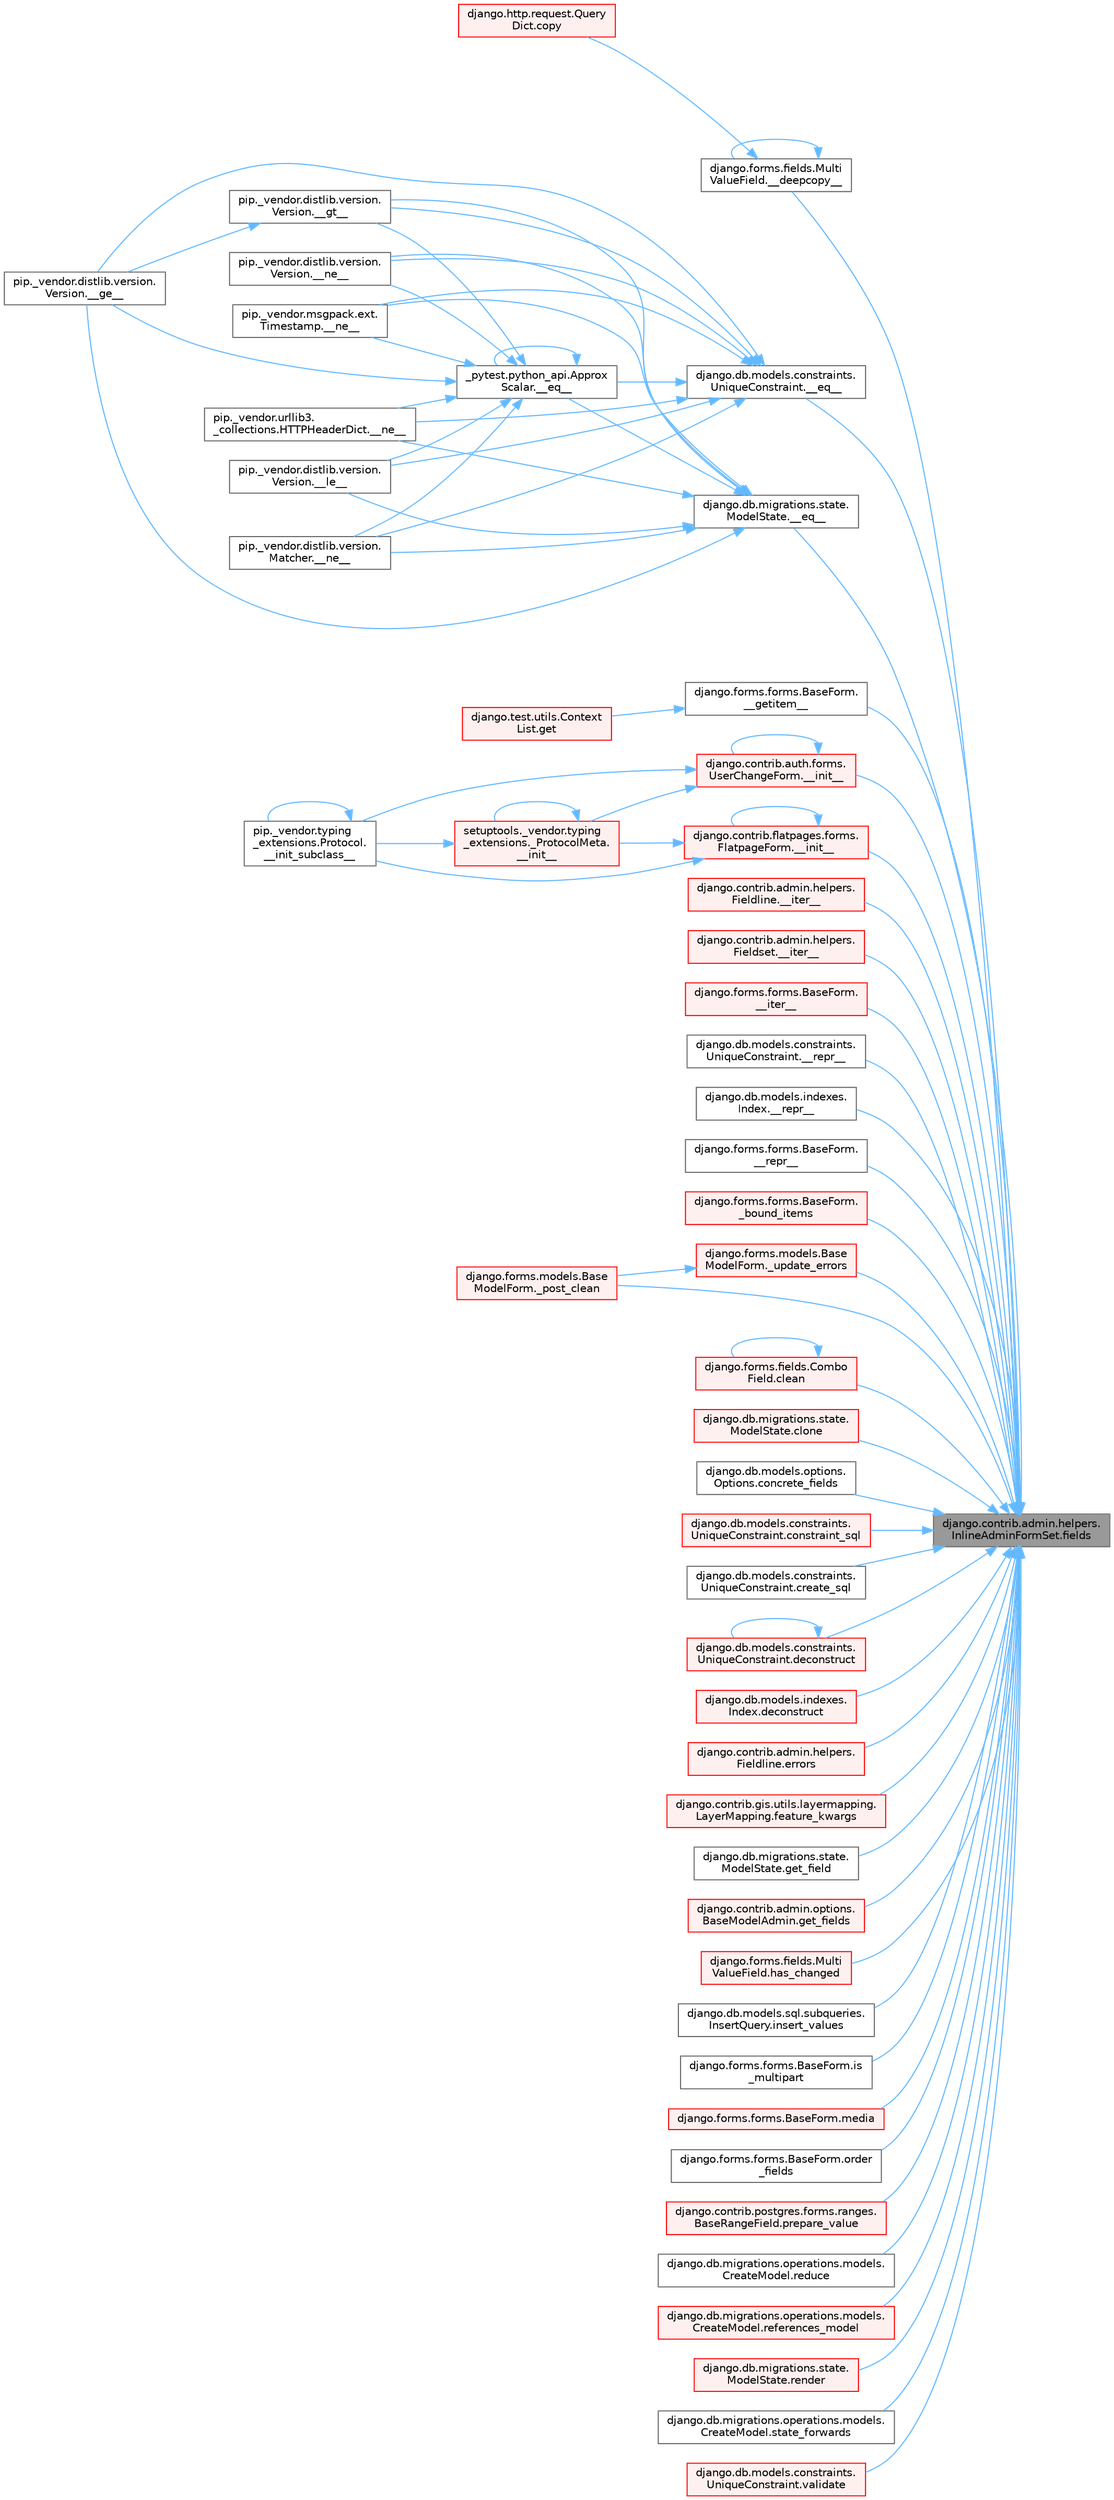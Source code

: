 digraph "django.contrib.admin.helpers.InlineAdminFormSet.fields"
{
 // LATEX_PDF_SIZE
  bgcolor="transparent";
  edge [fontname=Helvetica,fontsize=10,labelfontname=Helvetica,labelfontsize=10];
  node [fontname=Helvetica,fontsize=10,shape=box,height=0.2,width=0.4];
  rankdir="RL";
  Node1 [id="Node000001",label="django.contrib.admin.helpers.\lInlineAdminFormSet.fields",height=0.2,width=0.4,color="gray40", fillcolor="grey60", style="filled", fontcolor="black",tooltip=" "];
  Node1 -> Node2 [id="edge1_Node000001_Node000002",dir="back",color="steelblue1",style="solid",tooltip=" "];
  Node2 [id="Node000002",label="django.forms.fields.Multi\lValueField.__deepcopy__",height=0.2,width=0.4,color="grey40", fillcolor="white", style="filled",URL="$classdjango_1_1forms_1_1fields_1_1_multi_value_field.html#a4a0b98d1c7eaf929a4c1406db90c9195",tooltip=" "];
  Node2 -> Node2 [id="edge2_Node000002_Node000002",dir="back",color="steelblue1",style="solid",tooltip=" "];
  Node2 -> Node3 [id="edge3_Node000002_Node000003",dir="back",color="steelblue1",style="solid",tooltip=" "];
  Node3 [id="Node000003",label="django.http.request.Query\lDict.copy",height=0.2,width=0.4,color="red", fillcolor="#FFF0F0", style="filled",URL="$classdjango_1_1http_1_1request_1_1_query_dict.html#ada9e4956e62868c5587b9ffde7b358b5",tooltip=" "];
  Node1 -> Node957 [id="edge4_Node000001_Node000957",dir="back",color="steelblue1",style="solid",tooltip=" "];
  Node957 [id="Node000957",label="django.db.migrations.state.\lModelState.__eq__",height=0.2,width=0.4,color="grey40", fillcolor="white", style="filled",URL="$classdjango_1_1db_1_1migrations_1_1state_1_1_model_state.html#ae338faa36574cfa53f86dac5ac80176d",tooltip=" "];
  Node957 -> Node78 [id="edge5_Node000957_Node000078",dir="back",color="steelblue1",style="solid",tooltip=" "];
  Node78 [id="Node000078",label="_pytest.python_api.Approx\lScalar.__eq__",height=0.2,width=0.4,color="grey40", fillcolor="white", style="filled",URL="$class__pytest_1_1python__api_1_1_approx_scalar.html#af4601ee4ca7409927f88c83ebfc3d923",tooltip=" "];
  Node78 -> Node78 [id="edge6_Node000078_Node000078",dir="back",color="steelblue1",style="solid",tooltip=" "];
  Node78 -> Node79 [id="edge7_Node000078_Node000079",dir="back",color="steelblue1",style="solid",tooltip=" "];
  Node79 [id="Node000079",label="pip._vendor.distlib.version.\lVersion.__ge__",height=0.2,width=0.4,color="grey40", fillcolor="white", style="filled",URL="$classpip_1_1__vendor_1_1distlib_1_1version_1_1_version.html#aa6b7b889cebc687ddb5ed9040d01b1ec",tooltip=" "];
  Node78 -> Node80 [id="edge8_Node000078_Node000080",dir="back",color="steelblue1",style="solid",tooltip=" "];
  Node80 [id="Node000080",label="pip._vendor.distlib.version.\lVersion.__gt__",height=0.2,width=0.4,color="grey40", fillcolor="white", style="filled",URL="$classpip_1_1__vendor_1_1distlib_1_1version_1_1_version.html#a51cf0c8da1bb6829173ff6861b10cb5f",tooltip=" "];
  Node80 -> Node79 [id="edge9_Node000080_Node000079",dir="back",color="steelblue1",style="solid",tooltip=" "];
  Node78 -> Node81 [id="edge10_Node000078_Node000081",dir="back",color="steelblue1",style="solid",tooltip=" "];
  Node81 [id="Node000081",label="pip._vendor.distlib.version.\lVersion.__le__",height=0.2,width=0.4,color="grey40", fillcolor="white", style="filled",URL="$classpip_1_1__vendor_1_1distlib_1_1version_1_1_version.html#ae5e2c5d9b76377e286fcf92a382cbb8b",tooltip=" "];
  Node78 -> Node82 [id="edge11_Node000078_Node000082",dir="back",color="steelblue1",style="solid",tooltip=" "];
  Node82 [id="Node000082",label="pip._vendor.distlib.version.\lMatcher.__ne__",height=0.2,width=0.4,color="grey40", fillcolor="white", style="filled",URL="$classpip_1_1__vendor_1_1distlib_1_1version_1_1_matcher.html#a24f8f8a4686bff3018fee5d22f4e02f1",tooltip=" "];
  Node78 -> Node83 [id="edge12_Node000078_Node000083",dir="back",color="steelblue1",style="solid",tooltip=" "];
  Node83 [id="Node000083",label="pip._vendor.distlib.version.\lVersion.__ne__",height=0.2,width=0.4,color="grey40", fillcolor="white", style="filled",URL="$classpip_1_1__vendor_1_1distlib_1_1version_1_1_version.html#aea3cdf6db007318ab1a2e8d144e2a4a1",tooltip=" "];
  Node78 -> Node84 [id="edge13_Node000078_Node000084",dir="back",color="steelblue1",style="solid",tooltip=" "];
  Node84 [id="Node000084",label="pip._vendor.msgpack.ext.\lTimestamp.__ne__",height=0.2,width=0.4,color="grey40", fillcolor="white", style="filled",URL="$classpip_1_1__vendor_1_1msgpack_1_1ext_1_1_timestamp.html#ac38b8cada8075f7a1133b06bc99b2317",tooltip=" "];
  Node78 -> Node85 [id="edge14_Node000078_Node000085",dir="back",color="steelblue1",style="solid",tooltip=" "];
  Node85 [id="Node000085",label="pip._vendor.urllib3.\l_collections.HTTPHeaderDict.__ne__",height=0.2,width=0.4,color="grey40", fillcolor="white", style="filled",URL="$classpip_1_1__vendor_1_1urllib3_1_1__collections_1_1_h_t_t_p_header_dict.html#aa7766a9499d33160a1258e140e35a806",tooltip=" "];
  Node957 -> Node79 [id="edge15_Node000957_Node000079",dir="back",color="steelblue1",style="solid",tooltip=" "];
  Node957 -> Node80 [id="edge16_Node000957_Node000080",dir="back",color="steelblue1",style="solid",tooltip=" "];
  Node957 -> Node81 [id="edge17_Node000957_Node000081",dir="back",color="steelblue1",style="solid",tooltip=" "];
  Node957 -> Node82 [id="edge18_Node000957_Node000082",dir="back",color="steelblue1",style="solid",tooltip=" "];
  Node957 -> Node83 [id="edge19_Node000957_Node000083",dir="back",color="steelblue1",style="solid",tooltip=" "];
  Node957 -> Node84 [id="edge20_Node000957_Node000084",dir="back",color="steelblue1",style="solid",tooltip=" "];
  Node957 -> Node85 [id="edge21_Node000957_Node000085",dir="back",color="steelblue1",style="solid",tooltip=" "];
  Node1 -> Node445 [id="edge22_Node000001_Node000445",dir="back",color="steelblue1",style="solid",tooltip=" "];
  Node445 [id="Node000445",label="django.db.models.constraints.\lUniqueConstraint.__eq__",height=0.2,width=0.4,color="grey40", fillcolor="white", style="filled",URL="$classdjango_1_1db_1_1models_1_1constraints_1_1_unique_constraint.html#a1a877e5c6def4673a480b3fd44e3ad19",tooltip=" "];
  Node445 -> Node78 [id="edge23_Node000445_Node000078",dir="back",color="steelblue1",style="solid",tooltip=" "];
  Node445 -> Node79 [id="edge24_Node000445_Node000079",dir="back",color="steelblue1",style="solid",tooltip=" "];
  Node445 -> Node80 [id="edge25_Node000445_Node000080",dir="back",color="steelblue1",style="solid",tooltip=" "];
  Node445 -> Node81 [id="edge26_Node000445_Node000081",dir="back",color="steelblue1",style="solid",tooltip=" "];
  Node445 -> Node82 [id="edge27_Node000445_Node000082",dir="back",color="steelblue1",style="solid",tooltip=" "];
  Node445 -> Node83 [id="edge28_Node000445_Node000083",dir="back",color="steelblue1",style="solid",tooltip=" "];
  Node445 -> Node84 [id="edge29_Node000445_Node000084",dir="back",color="steelblue1",style="solid",tooltip=" "];
  Node445 -> Node85 [id="edge30_Node000445_Node000085",dir="back",color="steelblue1",style="solid",tooltip=" "];
  Node1 -> Node3180 [id="edge31_Node000001_Node003180",dir="back",color="steelblue1",style="solid",tooltip=" "];
  Node3180 [id="Node003180",label="django.forms.forms.BaseForm.\l__getitem__",height=0.2,width=0.4,color="grey40", fillcolor="white", style="filled",URL="$classdjango_1_1forms_1_1forms_1_1_base_form.html#a6ab2265215f4521871868c6087918c0a",tooltip=" "];
  Node3180 -> Node15 [id="edge32_Node003180_Node000015",dir="back",color="steelblue1",style="solid",tooltip=" "];
  Node15 [id="Node000015",label="django.test.utils.Context\lList.get",height=0.2,width=0.4,color="red", fillcolor="#FFF0F0", style="filled",URL="$classdjango_1_1test_1_1utils_1_1_context_list.html#a1797663a8ac92f44dcb9ad281a896842",tooltip=" "];
  Node1 -> Node3181 [id="edge33_Node000001_Node003181",dir="back",color="steelblue1",style="solid",tooltip=" "];
  Node3181 [id="Node003181",label="django.contrib.auth.forms.\lUserChangeForm.__init__",height=0.2,width=0.4,color="red", fillcolor="#FFF0F0", style="filled",URL="$classdjango_1_1contrib_1_1auth_1_1forms_1_1_user_change_form.html#a537242e789c1c51b6fab265912c093e7",tooltip=" "];
  Node3181 -> Node3181 [id="edge34_Node003181_Node003181",dir="back",color="steelblue1",style="solid",tooltip=" "];
  Node3181 -> Node72 [id="edge35_Node003181_Node000072",dir="back",color="steelblue1",style="solid",tooltip=" "];
  Node72 [id="Node000072",label="setuptools._vendor.typing\l_extensions._ProtocolMeta.\l__init__",height=0.2,width=0.4,color="red", fillcolor="#FFF0F0", style="filled",URL="$classsetuptools_1_1__vendor_1_1typing__extensions_1_1___protocol_meta.html#a7bbaff8ac6d19534b46bca363ee0b43a",tooltip=" "];
  Node72 -> Node72 [id="edge36_Node000072_Node000072",dir="back",color="steelblue1",style="solid",tooltip=" "];
  Node72 -> Node73 [id="edge37_Node000072_Node000073",dir="back",color="steelblue1",style="solid",tooltip=" "];
  Node73 [id="Node000073",label="pip._vendor.typing\l_extensions.Protocol.\l__init_subclass__",height=0.2,width=0.4,color="grey40", fillcolor="white", style="filled",URL="$classpip_1_1__vendor_1_1typing__extensions_1_1_protocol.html#a2916efc86cebb8aba6deb7fd30b33988",tooltip=" "];
  Node73 -> Node73 [id="edge38_Node000073_Node000073",dir="back",color="steelblue1",style="solid",tooltip=" "];
  Node3181 -> Node73 [id="edge39_Node003181_Node000073",dir="back",color="steelblue1",style="solid",tooltip=" "];
  Node1 -> Node3182 [id="edge40_Node000001_Node003182",dir="back",color="steelblue1",style="solid",tooltip=" "];
  Node3182 [id="Node003182",label="django.contrib.flatpages.forms.\lFlatpageForm.__init__",height=0.2,width=0.4,color="red", fillcolor="#FFF0F0", style="filled",URL="$classdjango_1_1contrib_1_1flatpages_1_1forms_1_1_flatpage_form.html#a03940756fd7b38d789056a2e198344cf",tooltip=" "];
  Node3182 -> Node3182 [id="edge41_Node003182_Node003182",dir="back",color="steelblue1",style="solid",tooltip=" "];
  Node3182 -> Node72 [id="edge42_Node003182_Node000072",dir="back",color="steelblue1",style="solid",tooltip=" "];
  Node3182 -> Node73 [id="edge43_Node003182_Node000073",dir="back",color="steelblue1",style="solid",tooltip=" "];
  Node1 -> Node3183 [id="edge44_Node000001_Node003183",dir="back",color="steelblue1",style="solid",tooltip=" "];
  Node3183 [id="Node003183",label="django.contrib.admin.helpers.\lFieldline.__iter__",height=0.2,width=0.4,color="red", fillcolor="#FFF0F0", style="filled",URL="$classdjango_1_1contrib_1_1admin_1_1helpers_1_1_fieldline.html#aa5b83ac2979da848a3a5263fb6ee7ffa",tooltip=" "];
  Node1 -> Node3184 [id="edge45_Node000001_Node003184",dir="back",color="steelblue1",style="solid",tooltip=" "];
  Node3184 [id="Node003184",label="django.contrib.admin.helpers.\lFieldset.__iter__",height=0.2,width=0.4,color="red", fillcolor="#FFF0F0", style="filled",URL="$classdjango_1_1contrib_1_1admin_1_1helpers_1_1_fieldset.html#a103e536fa6514e6cbf4d362eaa76c8ac",tooltip=" "];
  Node1 -> Node3185 [id="edge46_Node000001_Node003185",dir="back",color="steelblue1",style="solid",tooltip=" "];
  Node3185 [id="Node003185",label="django.forms.forms.BaseForm.\l__iter__",height=0.2,width=0.4,color="red", fillcolor="#FFF0F0", style="filled",URL="$classdjango_1_1forms_1_1forms_1_1_base_form.html#a81c2551012184641d2f91a476c825967",tooltip=" "];
  Node1 -> Node447 [id="edge47_Node000001_Node000447",dir="back",color="steelblue1",style="solid",tooltip=" "];
  Node447 [id="Node000447",label="django.db.models.constraints.\lUniqueConstraint.__repr__",height=0.2,width=0.4,color="grey40", fillcolor="white", style="filled",URL="$classdjango_1_1db_1_1models_1_1constraints_1_1_unique_constraint.html#a182454ed288d36d2033f34e2442e63b6",tooltip=" "];
  Node1 -> Node448 [id="edge48_Node000001_Node000448",dir="back",color="steelblue1",style="solid",tooltip=" "];
  Node448 [id="Node000448",label="django.db.models.indexes.\lIndex.__repr__",height=0.2,width=0.4,color="grey40", fillcolor="white", style="filled",URL="$classdjango_1_1db_1_1models_1_1indexes_1_1_index.html#a491779817a13ed7b81a3fa01cb34b2c6",tooltip=" "];
  Node1 -> Node3186 [id="edge49_Node000001_Node003186",dir="back",color="steelblue1",style="solid",tooltip=" "];
  Node3186 [id="Node003186",label="django.forms.forms.BaseForm.\l__repr__",height=0.2,width=0.4,color="grey40", fillcolor="white", style="filled",URL="$classdjango_1_1forms_1_1forms_1_1_base_form.html#a1b6f27b24acfb1ff29323228a1d3ae7a",tooltip=" "];
  Node1 -> Node3187 [id="edge50_Node000001_Node003187",dir="back",color="steelblue1",style="solid",tooltip=" "];
  Node3187 [id="Node003187",label="django.forms.forms.BaseForm.\l_bound_items",height=0.2,width=0.4,color="red", fillcolor="#FFF0F0", style="filled",URL="$classdjango_1_1forms_1_1forms_1_1_base_form.html#a688934dfe5db00876f776b92ed8d84d8",tooltip=" "];
  Node1 -> Node120 [id="edge51_Node000001_Node000120",dir="back",color="steelblue1",style="solid",tooltip=" "];
  Node120 [id="Node000120",label="django.forms.models.Base\lModelForm._post_clean",height=0.2,width=0.4,color="red", fillcolor="#FFF0F0", style="filled",URL="$classdjango_1_1forms_1_1models_1_1_base_model_form.html#a83e1c0ea3ba97f3a496d07955d1bf124",tooltip=" "];
  Node1 -> Node3189 [id="edge52_Node000001_Node003189",dir="back",color="steelblue1",style="solid",tooltip=" "];
  Node3189 [id="Node003189",label="django.forms.models.Base\lModelForm._update_errors",height=0.2,width=0.4,color="red", fillcolor="#FFF0F0", style="filled",URL="$classdjango_1_1forms_1_1models_1_1_base_model_form.html#a75de5a1b3fc58d5f16f7f85f2ef82ab0",tooltip=" "];
  Node3189 -> Node120 [id="edge53_Node003189_Node000120",dir="back",color="steelblue1",style="solid",tooltip=" "];
  Node1 -> Node3191 [id="edge54_Node000001_Node003191",dir="back",color="steelblue1",style="solid",tooltip=" "];
  Node3191 [id="Node003191",label="django.forms.fields.Combo\lField.clean",height=0.2,width=0.4,color="red", fillcolor="#FFF0F0", style="filled",URL="$classdjango_1_1forms_1_1fields_1_1_combo_field.html#aaffcccde28ec97a13aa4205495a394f2",tooltip=" "];
  Node3191 -> Node3191 [id="edge55_Node003191_Node003191",dir="back",color="steelblue1",style="solid",tooltip=" "];
  Node1 -> Node1383 [id="edge56_Node000001_Node001383",dir="back",color="steelblue1",style="solid",tooltip=" "];
  Node1383 [id="Node001383",label="django.db.migrations.state.\lModelState.clone",height=0.2,width=0.4,color="red", fillcolor="#FFF0F0", style="filled",URL="$classdjango_1_1db_1_1migrations_1_1state_1_1_model_state.html#a8c95c79710929be2c1fe723bb3f50d43",tooltip=" "];
  Node1 -> Node3192 [id="edge57_Node000001_Node003192",dir="back",color="steelblue1",style="solid",tooltip=" "];
  Node3192 [id="Node003192",label="django.db.models.options.\lOptions.concrete_fields",height=0.2,width=0.4,color="grey40", fillcolor="white", style="filled",URL="$classdjango_1_1db_1_1models_1_1options_1_1_options.html#a1fd2eda6e6d6881e4073f0273d8d1cb4",tooltip=" "];
  Node1 -> Node454 [id="edge58_Node000001_Node000454",dir="back",color="steelblue1",style="solid",tooltip=" "];
  Node454 [id="Node000454",label="django.db.models.constraints.\lUniqueConstraint.constraint_sql",height=0.2,width=0.4,color="red", fillcolor="#FFF0F0", style="filled",URL="$classdjango_1_1db_1_1models_1_1constraints_1_1_unique_constraint.html#ad8e91d3d3fb576b5000de9908877754d",tooltip=" "];
  Node1 -> Node455 [id="edge59_Node000001_Node000455",dir="back",color="steelblue1",style="solid",tooltip=" "];
  Node455 [id="Node000455",label="django.db.models.constraints.\lUniqueConstraint.create_sql",height=0.2,width=0.4,color="grey40", fillcolor="white", style="filled",URL="$classdjango_1_1db_1_1models_1_1constraints_1_1_unique_constraint.html#ad0cc45d12329073fac8ae7b419a34cae",tooltip=" "];
  Node1 -> Node694 [id="edge60_Node000001_Node000694",dir="back",color="steelblue1",style="solid",tooltip=" "];
  Node694 [id="Node000694",label="django.db.models.constraints.\lUniqueConstraint.deconstruct",height=0.2,width=0.4,color="red", fillcolor="#FFF0F0", style="filled",URL="$classdjango_1_1db_1_1models_1_1constraints_1_1_unique_constraint.html#a79dd632a14039b180b2b909fefcfce70",tooltip=" "];
  Node694 -> Node694 [id="edge61_Node000694_Node000694",dir="back",color="steelblue1",style="solid",tooltip=" "];
  Node1 -> Node708 [id="edge62_Node000001_Node000708",dir="back",color="steelblue1",style="solid",tooltip=" "];
  Node708 [id="Node000708",label="django.db.models.indexes.\lIndex.deconstruct",height=0.2,width=0.4,color="red", fillcolor="#FFF0F0", style="filled",URL="$classdjango_1_1db_1_1models_1_1indexes_1_1_index.html#ad28ee8ce2b1da28df32f78ea1c2d9741",tooltip=" "];
  Node1 -> Node3193 [id="edge63_Node000001_Node003193",dir="back",color="steelblue1",style="solid",tooltip=" "];
  Node3193 [id="Node003193",label="django.contrib.admin.helpers.\lFieldline.errors",height=0.2,width=0.4,color="red", fillcolor="#FFF0F0", style="filled",URL="$classdjango_1_1contrib_1_1admin_1_1helpers_1_1_fieldline.html#ac0094313ce4b91212414f914a381499d",tooltip=" "];
  Node1 -> Node702 [id="edge64_Node000001_Node000702",dir="back",color="steelblue1",style="solid",tooltip=" "];
  Node702 [id="Node000702",label="django.contrib.gis.utils.layermapping.\lLayerMapping.feature_kwargs",height=0.2,width=0.4,color="red", fillcolor="#FFF0F0", style="filled",URL="$classdjango_1_1contrib_1_1gis_1_1utils_1_1layermapping_1_1_layer_mapping.html#a2e4aa507355c0e3b3da72dde9a9284b0",tooltip=" "];
  Node1 -> Node1457 [id="edge65_Node000001_Node001457",dir="back",color="steelblue1",style="solid",tooltip=" "];
  Node1457 [id="Node001457",label="django.db.migrations.state.\lModelState.get_field",height=0.2,width=0.4,color="grey40", fillcolor="white", style="filled",URL="$classdjango_1_1db_1_1migrations_1_1state_1_1_model_state.html#af21121f3674d8365918c90e93123a54a",tooltip=" "];
  Node1 -> Node1879 [id="edge66_Node000001_Node001879",dir="back",color="steelblue1",style="solid",tooltip=" "];
  Node1879 [id="Node001879",label="django.contrib.admin.options.\lBaseModelAdmin.get_fields",height=0.2,width=0.4,color="red", fillcolor="#FFF0F0", style="filled",URL="$classdjango_1_1contrib_1_1admin_1_1options_1_1_base_model_admin.html#afaa9b382fea65a4ff01bd97c33fe0c2c",tooltip=" "];
  Node1 -> Node3070 [id="edge67_Node000001_Node003070",dir="back",color="steelblue1",style="solid",tooltip=" "];
  Node3070 [id="Node003070",label="django.forms.fields.Multi\lValueField.has_changed",height=0.2,width=0.4,color="red", fillcolor="#FFF0F0", style="filled",URL="$classdjango_1_1forms_1_1fields_1_1_multi_value_field.html#a76f87a9e746141a6981960d99e04e6b3",tooltip=" "];
  Node1 -> Node3194 [id="edge68_Node000001_Node003194",dir="back",color="steelblue1",style="solid",tooltip=" "];
  Node3194 [id="Node003194",label="django.db.models.sql.subqueries.\lInsertQuery.insert_values",height=0.2,width=0.4,color="grey40", fillcolor="white", style="filled",URL="$classdjango_1_1db_1_1models_1_1sql_1_1subqueries_1_1_insert_query.html#ac11bbd0acedb83a5cd9812c2e05489ba",tooltip=" "];
  Node1 -> Node3195 [id="edge69_Node000001_Node003195",dir="back",color="steelblue1",style="solid",tooltip=" "];
  Node3195 [id="Node003195",label="django.forms.forms.BaseForm.is\l_multipart",height=0.2,width=0.4,color="grey40", fillcolor="white", style="filled",URL="$classdjango_1_1forms_1_1forms_1_1_base_form.html#aa2e60c80f27b8df9d98aaef1c4ad4ad3",tooltip=" "];
  Node1 -> Node3196 [id="edge70_Node000001_Node003196",dir="back",color="steelblue1",style="solid",tooltip=" "];
  Node3196 [id="Node003196",label="django.forms.forms.BaseForm.media",height=0.2,width=0.4,color="red", fillcolor="#FFF0F0", style="filled",URL="$classdjango_1_1forms_1_1forms_1_1_base_form.html#a727fc1f6bb2f5b56c9ca4b9a7c809753",tooltip=" "];
  Node1 -> Node3197 [id="edge71_Node000001_Node003197",dir="back",color="steelblue1",style="solid",tooltip=" "];
  Node3197 [id="Node003197",label="django.forms.forms.BaseForm.order\l_fields",height=0.2,width=0.4,color="grey40", fillcolor="white", style="filled",URL="$classdjango_1_1forms_1_1forms_1_1_base_form.html#a594951d42049f003abb79ffa48c9e1c1",tooltip=" "];
  Node1 -> Node3198 [id="edge72_Node000001_Node003198",dir="back",color="steelblue1",style="solid",tooltip=" "];
  Node3198 [id="Node003198",label="django.contrib.postgres.forms.ranges.\lBaseRangeField.prepare_value",height=0.2,width=0.4,color="red", fillcolor="#FFF0F0", style="filled",URL="$classdjango_1_1contrib_1_1postgres_1_1forms_1_1ranges_1_1_base_range_field.html#a75c1d2b90673f73a6b8128569ef284a0",tooltip=" "];
  Node1 -> Node1477 [id="edge73_Node000001_Node001477",dir="back",color="steelblue1",style="solid",tooltip=" "];
  Node1477 [id="Node001477",label="django.db.migrations.operations.models.\lCreateModel.reduce",height=0.2,width=0.4,color="grey40", fillcolor="white", style="filled",URL="$classdjango_1_1db_1_1migrations_1_1operations_1_1models_1_1_create_model.html#ac51ea915099a1341c10910f46b685309",tooltip=" "];
  Node1 -> Node2076 [id="edge74_Node000001_Node002076",dir="back",color="steelblue1",style="solid",tooltip=" "];
  Node2076 [id="Node002076",label="django.db.migrations.operations.models.\lCreateModel.references_model",height=0.2,width=0.4,color="red", fillcolor="#FFF0F0", style="filled",URL="$classdjango_1_1db_1_1migrations_1_1operations_1_1models_1_1_create_model.html#ab5bfedbb6b71da3462502ab109401bd0",tooltip=" "];
  Node1 -> Node1478 [id="edge75_Node000001_Node001478",dir="back",color="steelblue1",style="solid",tooltip=" "];
  Node1478 [id="Node001478",label="django.db.migrations.state.\lModelState.render",height=0.2,width=0.4,color="red", fillcolor="#FFF0F0", style="filled",URL="$classdjango_1_1db_1_1migrations_1_1state_1_1_model_state.html#abcfccbe8ebf6564386ec6908b6bc3178",tooltip=" "];
  Node1 -> Node1481 [id="edge76_Node000001_Node001481",dir="back",color="steelblue1",style="solid",tooltip=" "];
  Node1481 [id="Node001481",label="django.db.migrations.operations.models.\lCreateModel.state_forwards",height=0.2,width=0.4,color="grey40", fillcolor="white", style="filled",URL="$classdjango_1_1db_1_1migrations_1_1operations_1_1models_1_1_create_model.html#a3d014a7e28652503662755e558b66ba9",tooltip=" "];
  Node1 -> Node1859 [id="edge77_Node000001_Node001859",dir="back",color="steelblue1",style="solid",tooltip=" "];
  Node1859 [id="Node001859",label="django.db.models.constraints.\lUniqueConstraint.validate",height=0.2,width=0.4,color="red", fillcolor="#FFF0F0", style="filled",URL="$classdjango_1_1db_1_1models_1_1constraints_1_1_unique_constraint.html#a7a56603716be4edc47968b95e544f6ce",tooltip=" "];
}
